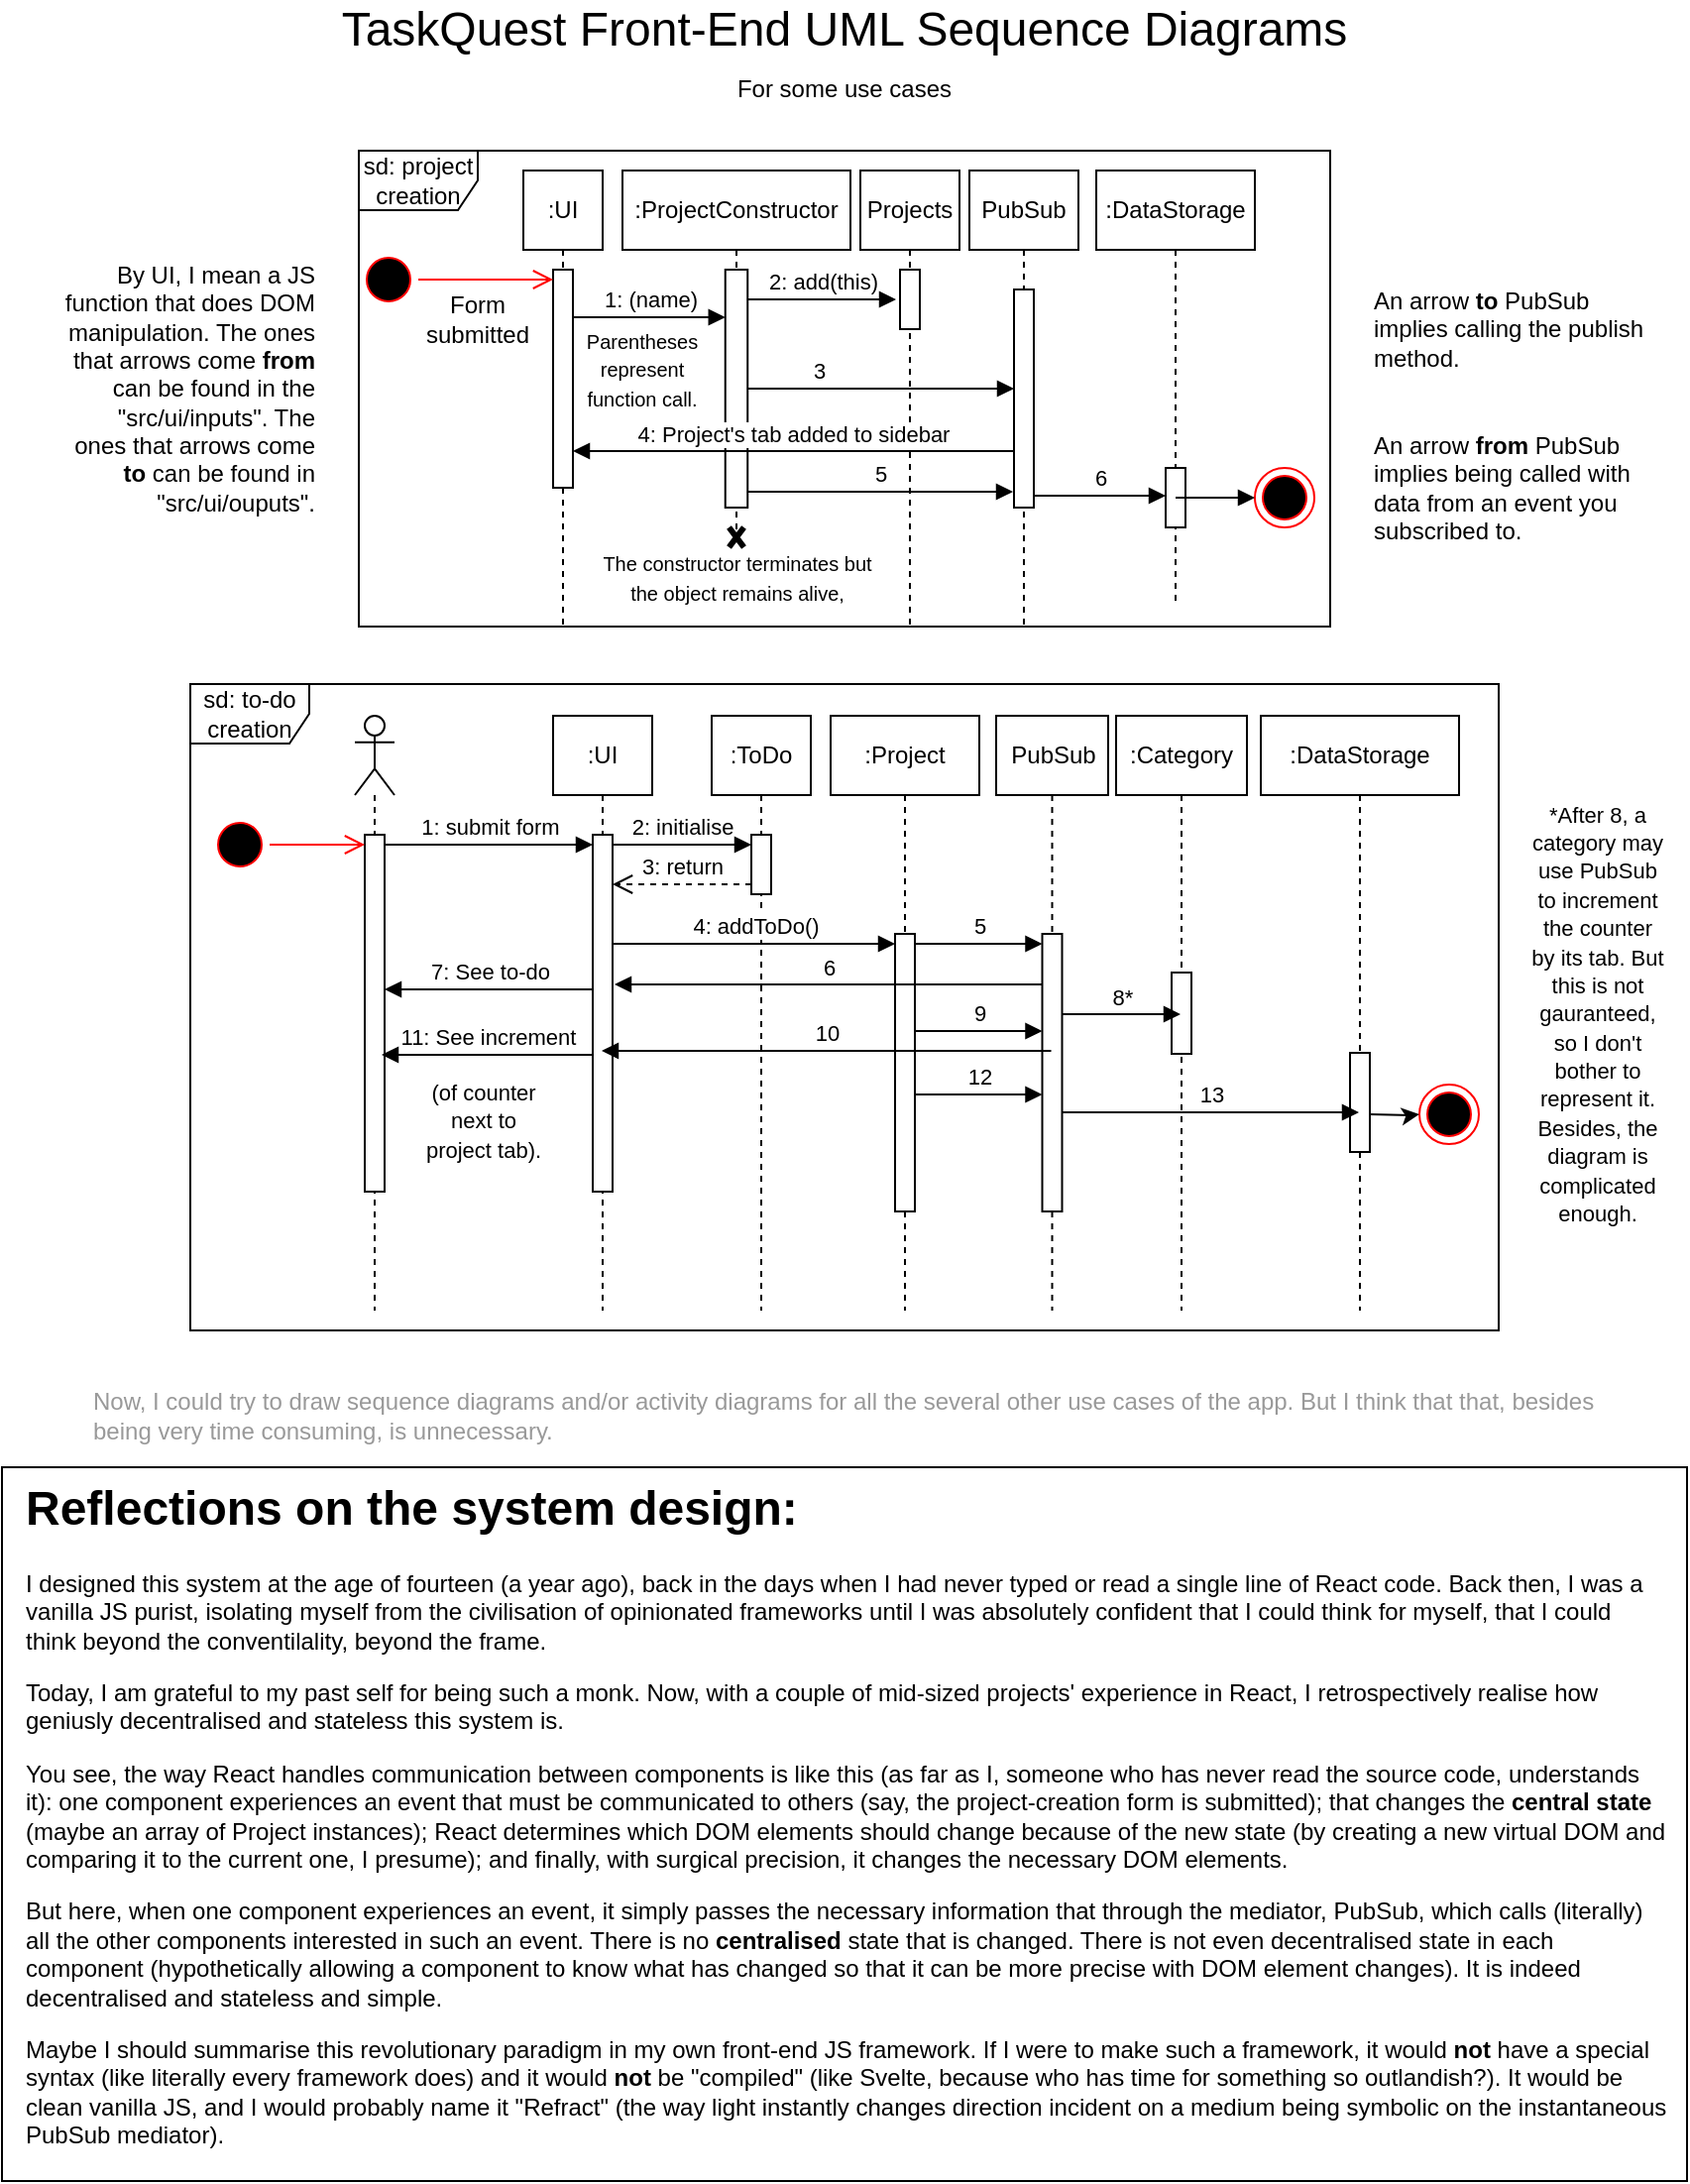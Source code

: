 <mxfile version="25.0.1">
  <diagram name="Page-1" id="2YBvvXClWsGukQMizWep">
    <mxGraphModel dx="1120" dy="547" grid="1" gridSize="10" guides="1" tooltips="1" connect="1" arrows="1" fold="1" page="1" pageScale="1" pageWidth="850" pageHeight="1100" math="0" shadow="0">
      <root>
        <mxCell id="0" />
        <mxCell id="1" parent="0" />
        <mxCell id="u3WzdAwqLOBnF8deBetn-1" value="&lt;font style=&quot;font-size: 24px;&quot;&gt;TaskQuest Front-End UML Sequence Diagrams&lt;/font&gt;" style="text;html=1;align=center;verticalAlign=middle;whiteSpace=wrap;rounded=0;" parent="1" vertex="1">
          <mxGeometry x="80" width="690" height="30" as="geometry" />
        </mxCell>
        <mxCell id="u3WzdAwqLOBnF8deBetn-41" value="sd: project creation" style="shape=umlFrame;whiteSpace=wrap;html=1;pointerEvents=0;" parent="1" vertex="1">
          <mxGeometry x="180" y="76" width="490" height="240" as="geometry" />
        </mxCell>
        <mxCell id="jNevdlU0T2KtlOtVJkwK-1" value=":UI" style="shape=umlLifeline;perimeter=lifelinePerimeter;whiteSpace=wrap;html=1;container=1;dropTarget=0;collapsible=0;recursiveResize=0;outlineConnect=0;portConstraint=eastwest;newEdgeStyle={&quot;curved&quot;:0,&quot;rounded&quot;:0};" parent="1" vertex="1">
          <mxGeometry x="263" y="86" width="40" height="230" as="geometry" />
        </mxCell>
        <mxCell id="jNevdlU0T2KtlOtVJkwK-2" value="" style="html=1;points=[[0,0,0,0,5],[0,1,0,0,-5],[1,0,0,0,5],[1,1,0,0,-5]];perimeter=orthogonalPerimeter;outlineConnect=0;targetShapes=umlLifeline;portConstraint=eastwest;newEdgeStyle={&quot;curved&quot;:0,&quot;rounded&quot;:0};" parent="jNevdlU0T2KtlOtVJkwK-1" vertex="1">
          <mxGeometry x="15" y="50" width="10" height="110" as="geometry" />
        </mxCell>
        <mxCell id="jNevdlU0T2KtlOtVJkwK-7" value="1: (name)" style="html=1;verticalAlign=bottom;endArrow=block;curved=0;rounded=0;" parent="1" edge="1">
          <mxGeometry width="80" relative="1" as="geometry">
            <mxPoint x="288" y="160" as="sourcePoint" />
            <mxPoint x="364.88" y="160" as="targetPoint" />
          </mxGeometry>
        </mxCell>
        <mxCell id="jNevdlU0T2KtlOtVJkwK-8" value=":ProjectConstructor" style="shape=umlLifeline;perimeter=lifelinePerimeter;whiteSpace=wrap;html=1;container=1;dropTarget=0;collapsible=0;recursiveResize=0;outlineConnect=0;portConstraint=eastwest;newEdgeStyle={&quot;curved&quot;:0,&quot;rounded&quot;:0};" parent="1" vertex="1">
          <mxGeometry x="313" y="86" width="115" height="190" as="geometry" />
        </mxCell>
        <mxCell id="jNevdlU0T2KtlOtVJkwK-15" value="" style="html=1;points=[[0,0,0,0,5],[0,1,0,0,-5],[1,0,0,0,5],[1,1,0,0,-5]];perimeter=orthogonalPerimeter;outlineConnect=0;targetShapes=umlLifeline;portConstraint=eastwest;newEdgeStyle={&quot;curved&quot;:0,&quot;rounded&quot;:0};" parent="jNevdlU0T2KtlOtVJkwK-8" vertex="1">
          <mxGeometry x="51.87" y="50" width="11.25" height="120" as="geometry" />
        </mxCell>
        <mxCell id="jNevdlU0T2KtlOtVJkwK-29" value="" style="shape=umlDestroy;whiteSpace=wrap;html=1;strokeWidth=3;targetShapes=umlLifeline;" parent="jNevdlU0T2KtlOtVJkwK-8" vertex="1">
          <mxGeometry x="53.75" y="180" width="7.5" height="10" as="geometry" />
        </mxCell>
        <mxCell id="jNevdlU0T2KtlOtVJkwK-16" value="" style="ellipse;html=1;shape=startState;fillColor=#000000;strokeColor=#ff0000;" parent="1" vertex="1">
          <mxGeometry x="180" y="126" width="30" height="30" as="geometry" />
        </mxCell>
        <mxCell id="jNevdlU0T2KtlOtVJkwK-17" value="" style="edgeStyle=orthogonalEdgeStyle;html=1;verticalAlign=bottom;endArrow=open;endSize=8;strokeColor=#ff0000;rounded=0;entryX=0;entryY=0;entryDx=0;entryDy=5;entryPerimeter=0;" parent="1" source="jNevdlU0T2KtlOtVJkwK-16" target="jNevdlU0T2KtlOtVJkwK-2" edge="1">
          <mxGeometry relative="1" as="geometry">
            <mxPoint x="283" y="151" as="targetPoint" />
          </mxGeometry>
        </mxCell>
        <mxCell id="jNevdlU0T2KtlOtVJkwK-18" value="Form submitted" style="text;html=1;align=center;verticalAlign=middle;whiteSpace=wrap;rounded=0;" parent="1" vertex="1">
          <mxGeometry x="210" y="146" width="60" height="30" as="geometry" />
        </mxCell>
        <mxCell id="jNevdlU0T2KtlOtVJkwK-19" value="Projects" style="shape=umlLifeline;perimeter=lifelinePerimeter;whiteSpace=wrap;html=1;container=1;dropTarget=0;collapsible=0;recursiveResize=0;outlineConnect=0;portConstraint=eastwest;newEdgeStyle={&quot;curved&quot;:0,&quot;rounded&quot;:0};" parent="1" vertex="1">
          <mxGeometry x="433" y="86" width="50" height="230" as="geometry" />
        </mxCell>
        <mxCell id="jNevdlU0T2KtlOtVJkwK-20" value="" style="html=1;points=[[0,0,0,0,5],[0,1,0,0,-5],[1,0,0,0,5],[1,1,0,0,-5]];perimeter=orthogonalPerimeter;outlineConnect=0;targetShapes=umlLifeline;portConstraint=eastwest;newEdgeStyle={&quot;curved&quot;:0,&quot;rounded&quot;:0};" parent="jNevdlU0T2KtlOtVJkwK-19" vertex="1">
          <mxGeometry x="20" y="50" width="10" height="30" as="geometry" />
        </mxCell>
        <mxCell id="jNevdlU0T2KtlOtVJkwK-21" value="2: add(this)" style="html=1;verticalAlign=bottom;endArrow=block;curved=0;rounded=0;entryX=-0.2;entryY=0.5;entryDx=0;entryDy=0;entryPerimeter=0;" parent="1" source="jNevdlU0T2KtlOtVJkwK-15" target="jNevdlU0T2KtlOtVJkwK-20" edge="1">
          <mxGeometry width="80" relative="1" as="geometry">
            <mxPoint x="503" y="186" as="sourcePoint" />
            <mxPoint x="583" y="186" as="targetPoint" />
          </mxGeometry>
        </mxCell>
        <mxCell id="jNevdlU0T2KtlOtVJkwK-23" value="PubSub" style="shape=umlLifeline;perimeter=lifelinePerimeter;whiteSpace=wrap;html=1;container=1;dropTarget=0;collapsible=0;recursiveResize=0;outlineConnect=0;portConstraint=eastwest;newEdgeStyle={&quot;curved&quot;:0,&quot;rounded&quot;:0};" parent="1" vertex="1">
          <mxGeometry x="488" y="86" width="55" height="230" as="geometry" />
        </mxCell>
        <mxCell id="jNevdlU0T2KtlOtVJkwK-24" value="" style="html=1;points=[[0,0,0,0,5],[0,1,0,0,-5],[1,0,0,0,5],[1,1,0,0,-5]];perimeter=orthogonalPerimeter;outlineConnect=0;targetShapes=umlLifeline;portConstraint=eastwest;newEdgeStyle={&quot;curved&quot;:0,&quot;rounded&quot;:0};" parent="jNevdlU0T2KtlOtVJkwK-23" vertex="1">
          <mxGeometry x="22.5" y="60" width="10" height="110" as="geometry" />
        </mxCell>
        <mxCell id="jNevdlU0T2KtlOtVJkwK-25" value="3" style="html=1;verticalAlign=bottom;endArrow=block;curved=0;rounded=0;" parent="1" source="jNevdlU0T2KtlOtVJkwK-15" target="jNevdlU0T2KtlOtVJkwK-24" edge="1">
          <mxGeometry x="-0.461" width="80" relative="1" as="geometry">
            <mxPoint x="503" y="186" as="sourcePoint" />
            <mxPoint x="513" y="186" as="targetPoint" />
            <mxPoint as="offset" />
          </mxGeometry>
        </mxCell>
        <mxCell id="jNevdlU0T2KtlOtVJkwK-26" value="&lt;font style=&quot;font-size: 10px;&quot;&gt;Parentheses represent function call.&lt;/font&gt;" style="text;html=1;align=center;verticalAlign=middle;whiteSpace=wrap;rounded=0;" parent="1" vertex="1">
          <mxGeometry x="293" y="166" width="60" height="40" as="geometry" />
        </mxCell>
        <mxCell id="jNevdlU0T2KtlOtVJkwK-27" value="4:&amp;nbsp;Project&#39;s tab added to sidebar" style="html=1;verticalAlign=bottom;endArrow=block;curved=0;rounded=0;" parent="1" edge="1">
          <mxGeometry width="80" relative="1" as="geometry">
            <mxPoint x="510.5" y="227.5" as="sourcePoint" />
            <mxPoint x="288" y="227.5" as="targetPoint" />
          </mxGeometry>
        </mxCell>
        <mxCell id="jNevdlU0T2KtlOtVJkwK-30" value="&lt;font style=&quot;font-size: 10px;&quot;&gt;The constructor terminates but the object remains alive,&lt;/font&gt;" style="text;html=1;align=center;verticalAlign=middle;whiteSpace=wrap;rounded=0;" parent="1" vertex="1">
          <mxGeometry x="300.5" y="276" width="140" height="30" as="geometry" />
        </mxCell>
        <mxCell id="jNevdlU0T2KtlOtVJkwK-37" value="sd: to-do creation" style="shape=umlFrame;whiteSpace=wrap;html=1;pointerEvents=0;" parent="1" vertex="1">
          <mxGeometry x="95" y="345" width="660" height="326" as="geometry" />
        </mxCell>
        <mxCell id="jNevdlU0T2KtlOtVJkwK-45" value=":UI" style="shape=umlLifeline;perimeter=lifelinePerimeter;whiteSpace=wrap;html=1;container=1;dropTarget=0;collapsible=0;recursiveResize=0;outlineConnect=0;portConstraint=eastwest;newEdgeStyle={&quot;curved&quot;:0,&quot;rounded&quot;:0};" parent="1" vertex="1">
          <mxGeometry x="278" y="361" width="50" height="300" as="geometry" />
        </mxCell>
        <mxCell id="jNevdlU0T2KtlOtVJkwK-46" value="" style="html=1;points=[[0,0,0,0,5],[0,1,0,0,-5],[1,0,0,0,5],[1,1,0,0,-5]];perimeter=orthogonalPerimeter;outlineConnect=0;targetShapes=umlLifeline;portConstraint=eastwest;newEdgeStyle={&quot;curved&quot;:0,&quot;rounded&quot;:0};" parent="jNevdlU0T2KtlOtVJkwK-45" vertex="1">
          <mxGeometry x="20" y="60" width="10" height="180" as="geometry" />
        </mxCell>
        <mxCell id="jNevdlU0T2KtlOtVJkwK-49" value=":ToDo" style="shape=umlLifeline;perimeter=lifelinePerimeter;whiteSpace=wrap;html=1;container=1;dropTarget=0;collapsible=0;recursiveResize=0;outlineConnect=0;portConstraint=eastwest;newEdgeStyle={&quot;curved&quot;:0,&quot;rounded&quot;:0};" parent="1" vertex="1">
          <mxGeometry x="358" y="361" width="50" height="300" as="geometry" />
        </mxCell>
        <mxCell id="jNevdlU0T2KtlOtVJkwK-50" value="" style="html=1;points=[[0,0,0,0,5],[0,1,0,0,-5],[1,0,0,0,5],[1,1,0,0,-5]];perimeter=orthogonalPerimeter;outlineConnect=0;targetShapes=umlLifeline;portConstraint=eastwest;newEdgeStyle={&quot;curved&quot;:0,&quot;rounded&quot;:0};" parent="jNevdlU0T2KtlOtVJkwK-49" vertex="1">
          <mxGeometry x="20" y="60" width="10" height="30" as="geometry" />
        </mxCell>
        <mxCell id="jNevdlU0T2KtlOtVJkwK-51" value="2: initialise" style="html=1;verticalAlign=bottom;endArrow=block;curved=0;rounded=0;entryX=0;entryY=0;entryDx=0;entryDy=5;" parent="1" source="jNevdlU0T2KtlOtVJkwK-46" target="jNevdlU0T2KtlOtVJkwK-50" edge="1">
          <mxGeometry relative="1" as="geometry">
            <mxPoint x="278" y="556" as="sourcePoint" />
          </mxGeometry>
        </mxCell>
        <mxCell id="jNevdlU0T2KtlOtVJkwK-52" value="3: return" style="html=1;verticalAlign=bottom;endArrow=open;dashed=1;endSize=8;curved=0;rounded=0;exitX=0;exitY=1;exitDx=0;exitDy=-5;exitPerimeter=0;" parent="1" source="jNevdlU0T2KtlOtVJkwK-50" target="jNevdlU0T2KtlOtVJkwK-46" edge="1">
          <mxGeometry relative="1" as="geometry">
            <mxPoint x="278" y="626" as="targetPoint" />
          </mxGeometry>
        </mxCell>
        <mxCell id="jNevdlU0T2KtlOtVJkwK-54" value=":Project" style="shape=umlLifeline;perimeter=lifelinePerimeter;whiteSpace=wrap;html=1;container=1;dropTarget=0;collapsible=0;recursiveResize=0;outlineConnect=0;portConstraint=eastwest;newEdgeStyle={&quot;curved&quot;:0,&quot;rounded&quot;:0};" parent="1" vertex="1">
          <mxGeometry x="418" y="361" width="75" height="300" as="geometry" />
        </mxCell>
        <mxCell id="jNevdlU0T2KtlOtVJkwK-55" value="" style="html=1;points=[[0,0,0,0,5],[0,1,0,0,-5],[1,0,0,0,5],[1,1,0,0,-5]];perimeter=orthogonalPerimeter;outlineConnect=0;targetShapes=umlLifeline;portConstraint=eastwest;newEdgeStyle={&quot;curved&quot;:0,&quot;rounded&quot;:0};" parent="jNevdlU0T2KtlOtVJkwK-54" vertex="1">
          <mxGeometry x="32.5" y="110" width="10" height="140" as="geometry" />
        </mxCell>
        <mxCell id="jNevdlU0T2KtlOtVJkwK-56" value="4: addToDo()" style="html=1;verticalAlign=bottom;endArrow=block;curved=0;rounded=0;entryX=0;entryY=0;entryDx=0;entryDy=5;entryPerimeter=0;" parent="1" source="jNevdlU0T2KtlOtVJkwK-46" target="jNevdlU0T2KtlOtVJkwK-55" edge="1">
          <mxGeometry width="80" relative="1" as="geometry">
            <mxPoint x="308" y="470.5" as="sourcePoint" />
            <mxPoint x="418" y="471" as="targetPoint" />
          </mxGeometry>
        </mxCell>
        <mxCell id="jNevdlU0T2KtlOtVJkwK-57" value="" style="ellipse;html=1;shape=endState;fillColor=#000000;strokeColor=#ff0000;" parent="1" vertex="1">
          <mxGeometry x="632" y="236" width="30" height="30" as="geometry" />
        </mxCell>
        <mxCell id="jNevdlU0T2KtlOtVJkwK-61" value="PubSub" style="shape=umlLifeline;perimeter=lifelinePerimeter;whiteSpace=wrap;html=1;container=1;dropTarget=0;collapsible=0;recursiveResize=0;outlineConnect=0;portConstraint=eastwest;newEdgeStyle={&quot;curved&quot;:0,&quot;rounded&quot;:0};" parent="1" vertex="1">
          <mxGeometry x="501.5" y="361" width="56.5" height="300" as="geometry" />
        </mxCell>
        <mxCell id="jNevdlU0T2KtlOtVJkwK-63" value="" style="html=1;points=[[0,0,0,0,5],[0,1,0,0,-5],[1,0,0,0,5],[1,1,0,0,-5]];perimeter=orthogonalPerimeter;outlineConnect=0;targetShapes=umlLifeline;portConstraint=eastwest;newEdgeStyle={&quot;curved&quot;:0,&quot;rounded&quot;:0};" parent="jNevdlU0T2KtlOtVJkwK-61" vertex="1">
          <mxGeometry x="23.25" y="110" width="10" height="140" as="geometry" />
        </mxCell>
        <mxCell id="jNevdlU0T2KtlOtVJkwK-67" value="An arrow &lt;b&gt;to&lt;/b&gt;&amp;nbsp;PubSub implies calling the publish method." style="text;html=1;align=left;verticalAlign=middle;whiteSpace=wrap;rounded=0;" parent="1" vertex="1">
          <mxGeometry x="690" y="146" width="150" height="40" as="geometry" />
        </mxCell>
        <mxCell id="jNevdlU0T2KtlOtVJkwK-68" value="An arrow &lt;b&gt;from&lt;/b&gt;&amp;nbsp;PubSub implies being called with data from an event you subscribed to." style="text;html=1;align=left;verticalAlign=middle;whiteSpace=wrap;rounded=0;" parent="1" vertex="1">
          <mxGeometry x="690" y="226" width="150" height="40" as="geometry" />
        </mxCell>
        <mxCell id="jNevdlU0T2KtlOtVJkwK-69" value="" style="shape=umlLifeline;perimeter=lifelinePerimeter;whiteSpace=wrap;html=1;container=1;dropTarget=0;collapsible=0;recursiveResize=0;outlineConnect=0;portConstraint=eastwest;newEdgeStyle={&quot;curved&quot;:0,&quot;rounded&quot;:0};participant=umlActor;" parent="1" vertex="1">
          <mxGeometry x="178" y="361" width="20" height="300" as="geometry" />
        </mxCell>
        <mxCell id="jNevdlU0T2KtlOtVJkwK-70" value="" style="html=1;points=[[0,0,0,0,5],[0,1,0,0,-5],[1,0,0,0,5],[1,1,0,0,-5]];perimeter=orthogonalPerimeter;outlineConnect=0;targetShapes=umlLifeline;portConstraint=eastwest;newEdgeStyle={&quot;curved&quot;:0,&quot;rounded&quot;:0};" parent="jNevdlU0T2KtlOtVJkwK-69" vertex="1">
          <mxGeometry x="5" y="60" width="10" height="180" as="geometry" />
        </mxCell>
        <mxCell id="jNevdlU0T2KtlOtVJkwK-71" value="1: submit form" style="html=1;verticalAlign=bottom;endArrow=block;curved=0;rounded=0;exitX=1;exitY=0;exitDx=0;exitDy=5;exitPerimeter=0;entryX=0;entryY=0;entryDx=0;entryDy=5;entryPerimeter=0;" parent="1" source="jNevdlU0T2KtlOtVJkwK-70" target="jNevdlU0T2KtlOtVJkwK-46" edge="1">
          <mxGeometry width="80" relative="1" as="geometry">
            <mxPoint x="338" y="471" as="sourcePoint" />
            <mxPoint x="418" y="471" as="targetPoint" />
          </mxGeometry>
        </mxCell>
        <mxCell id="jNevdlU0T2KtlOtVJkwK-73" value="5" style="html=1;verticalAlign=bottom;endArrow=block;curved=0;rounded=0;exitX=1;exitY=0;exitDx=0;exitDy=5;exitPerimeter=0;entryX=0;entryY=0;entryDx=0;entryDy=5;entryPerimeter=0;" parent="1" source="jNevdlU0T2KtlOtVJkwK-55" target="jNevdlU0T2KtlOtVJkwK-63" edge="1">
          <mxGeometry width="80" relative="1" as="geometry">
            <mxPoint x="288" y="460" as="sourcePoint" />
            <mxPoint x="528" y="824" as="targetPoint" />
          </mxGeometry>
        </mxCell>
        <mxCell id="jNevdlU0T2KtlOtVJkwK-74" value="By UI, I mean a JS function that does DOM manipulation. The ones that arrows come &lt;b&gt;from&lt;/b&gt; can be found in the &quot;src/ui/inputs&quot;. The ones that arrows come &lt;b&gt;to&lt;/b&gt;&amp;nbsp;can be found in &quot;src/ui/ouputs&quot;." style="text;html=1;align=right;verticalAlign=middle;whiteSpace=wrap;rounded=0;" parent="1" vertex="1">
          <mxGeometry x="30" y="128.5" width="130" height="135" as="geometry" />
        </mxCell>
        <mxCell id="jNevdlU0T2KtlOtVJkwK-76" value="6" style="html=1;verticalAlign=bottom;endArrow=block;curved=0;rounded=0;" parent="1" edge="1">
          <mxGeometry width="80" relative="1" as="geometry">
            <mxPoint x="524.75" y="496.5" as="sourcePoint" />
            <mxPoint x="309" y="496.5" as="targetPoint" />
          </mxGeometry>
        </mxCell>
        <mxCell id="jNevdlU0T2KtlOtVJkwK-78" value="9" style="html=1;verticalAlign=bottom;endArrow=block;curved=0;rounded=0;exitX=1;exitY=1;exitDx=0;exitDy=-5;exitPerimeter=0;" parent="1" edge="1">
          <mxGeometry width="80" relative="1" as="geometry">
            <mxPoint x="460.5" y="520" as="sourcePoint" />
            <mxPoint x="524.75" y="520" as="targetPoint" />
          </mxGeometry>
        </mxCell>
        <mxCell id="jNevdlU0T2KtlOtVJkwK-80" value="10" style="html=1;verticalAlign=bottom;endArrow=block;curved=0;rounded=0;" parent="1" edge="1">
          <mxGeometry width="80" relative="1" as="geometry">
            <mxPoint x="529.25" y="530" as="sourcePoint" />
            <mxPoint x="302.5" y="530" as="targetPoint" />
          </mxGeometry>
        </mxCell>
        <mxCell id="jNevdlU0T2KtlOtVJkwK-82" value="7: See to-do" style="html=1;verticalAlign=bottom;endArrow=block;curved=0;rounded=0;" parent="1" edge="1">
          <mxGeometry width="80" relative="1" as="geometry">
            <mxPoint x="298" y="499" as="sourcePoint" />
            <mxPoint x="193" y="499" as="targetPoint" />
          </mxGeometry>
        </mxCell>
        <mxCell id="jNevdlU0T2KtlOtVJkwK-84" value="11: See increment" style="html=1;verticalAlign=bottom;endArrow=block;curved=0;rounded=0;" parent="1" edge="1">
          <mxGeometry width="80" relative="1" as="geometry">
            <mxPoint x="298" y="532" as="sourcePoint" />
            <mxPoint x="191.5" y="532" as="targetPoint" />
          </mxGeometry>
        </mxCell>
        <mxCell id="jNevdlU0T2KtlOtVJkwK-85" value="&lt;font style=&quot;font-size: 11px;&quot;&gt;(of counter next to project tab).&lt;/font&gt;" style="text;html=1;align=center;verticalAlign=middle;whiteSpace=wrap;rounded=0;" parent="1" vertex="1">
          <mxGeometry x="208" y="540" width="70" height="50" as="geometry" />
        </mxCell>
        <mxCell id="jNevdlU0T2KtlOtVJkwK-86" value=":Category" style="shape=umlLifeline;perimeter=lifelinePerimeter;whiteSpace=wrap;html=1;container=1;dropTarget=0;collapsible=0;recursiveResize=0;outlineConnect=0;portConstraint=eastwest;newEdgeStyle={&quot;curved&quot;:0,&quot;rounded&quot;:0};" parent="1" vertex="1">
          <mxGeometry x="562" y="361" width="66" height="300" as="geometry" />
        </mxCell>
        <mxCell id="jNevdlU0T2KtlOtVJkwK-88" value="" style="html=1;points=[[0,0,0,0,5],[0,1,0,0,-5],[1,0,0,0,5],[1,1,0,0,-5]];perimeter=orthogonalPerimeter;outlineConnect=0;targetShapes=umlLifeline;portConstraint=eastwest;newEdgeStyle={&quot;curved&quot;:0,&quot;rounded&quot;:0};" parent="jNevdlU0T2KtlOtVJkwK-86" vertex="1">
          <mxGeometry x="28" y="129.5" width="10" height="41" as="geometry" />
        </mxCell>
        <mxCell id="jNevdlU0T2KtlOtVJkwK-87" value="8*" style="html=1;verticalAlign=bottom;endArrow=block;curved=0;rounded=0;" parent="1" edge="1">
          <mxGeometry width="80" relative="1" as="geometry">
            <mxPoint x="535" y="511.5" as="sourcePoint" />
            <mxPoint x="594.5" y="511.5" as="targetPoint" />
          </mxGeometry>
        </mxCell>
        <mxCell id="jNevdlU0T2KtlOtVJkwK-89" value="&lt;font style=&quot;font-size: 11px;&quot;&gt;*After 8, a category may use PubSub to increment the counter by its tab. But this is not gauranteed, so I don&#39;t bother to represent it. Besides, the diagram is complicated enough.&lt;/font&gt;" style="text;html=1;align=center;verticalAlign=middle;whiteSpace=wrap;rounded=0;" parent="1" vertex="1">
          <mxGeometry x="770" y="398" width="70" height="226" as="geometry" />
        </mxCell>
        <mxCell id="jNevdlU0T2KtlOtVJkwK-90" value="12" style="html=1;verticalAlign=bottom;endArrow=block;curved=0;rounded=0;" parent="1" edge="1">
          <mxGeometry width="80" relative="1" as="geometry">
            <mxPoint x="460.5" y="552" as="sourcePoint" />
            <mxPoint x="524.75" y="552" as="targetPoint" />
          </mxGeometry>
        </mxCell>
        <mxCell id="jNevdlU0T2KtlOtVJkwK-91" value=":DataStorage" style="shape=umlLifeline;perimeter=lifelinePerimeter;whiteSpace=wrap;html=1;container=1;dropTarget=0;collapsible=0;recursiveResize=0;outlineConnect=0;portConstraint=eastwest;newEdgeStyle={&quot;curved&quot;:0,&quot;rounded&quot;:0};" parent="1" vertex="1">
          <mxGeometry x="635" y="361" width="100" height="300" as="geometry" />
        </mxCell>
        <mxCell id="jNevdlU0T2KtlOtVJkwK-92" value="" style="html=1;points=[[0,0,0,0,5],[0,1,0,0,-5],[1,0,0,0,5],[1,1,0,0,-5]];perimeter=orthogonalPerimeter;outlineConnect=0;targetShapes=umlLifeline;portConstraint=eastwest;newEdgeStyle={&quot;curved&quot;:0,&quot;rounded&quot;:0};" parent="jNevdlU0T2KtlOtVJkwK-91" vertex="1">
          <mxGeometry x="45" y="170" width="10" height="50" as="geometry" />
        </mxCell>
        <mxCell id="jNevdlU0T2KtlOtVJkwK-93" value="13" style="html=1;verticalAlign=bottom;endArrow=block;curved=0;rounded=0;" parent="1" edge="1">
          <mxGeometry width="80" relative="1" as="geometry">
            <mxPoint x="535" y="561" as="sourcePoint" />
            <mxPoint x="684.5" y="561" as="targetPoint" />
          </mxGeometry>
        </mxCell>
        <mxCell id="jNevdlU0T2KtlOtVJkwK-96" value="" style="ellipse;html=1;shape=startState;fillColor=#000000;strokeColor=#ff0000;" parent="1" vertex="1">
          <mxGeometry x="105" y="411" width="30" height="30" as="geometry" />
        </mxCell>
        <mxCell id="jNevdlU0T2KtlOtVJkwK-97" value="" style="edgeStyle=orthogonalEdgeStyle;html=1;verticalAlign=bottom;endArrow=open;endSize=8;strokeColor=#ff0000;rounded=0;entryX=0;entryY=0;entryDx=0;entryDy=5;entryPerimeter=0;" parent="1" source="jNevdlU0T2KtlOtVJkwK-96" target="jNevdlU0T2KtlOtVJkwK-70" edge="1">
          <mxGeometry relative="1" as="geometry">
            <mxPoint x="380" y="571" as="targetPoint" />
          </mxGeometry>
        </mxCell>
        <mxCell id="jNevdlU0T2KtlOtVJkwK-98" value="" style="ellipse;html=1;shape=endState;fillColor=#000000;strokeColor=#ff0000;" parent="1" vertex="1">
          <mxGeometry x="715" y="547" width="30" height="30" as="geometry" />
        </mxCell>
        <mxCell id="jNevdlU0T2KtlOtVJkwK-99" value="" style="edgeStyle=orthogonalEdgeStyle;rounded=0;orthogonalLoop=1;jettySize=auto;html=1;curved=0;" parent="1" target="jNevdlU0T2KtlOtVJkwK-98" edge="1">
          <mxGeometry relative="1" as="geometry">
            <mxPoint x="690" y="562" as="sourcePoint" />
          </mxGeometry>
        </mxCell>
        <mxCell id="4P7bqzfFCjQpMGWYztmm-1" value=":DataStorage" style="shape=umlLifeline;perimeter=lifelinePerimeter;whiteSpace=wrap;html=1;container=1;dropTarget=0;collapsible=0;recursiveResize=0;outlineConnect=0;portConstraint=eastwest;newEdgeStyle={&quot;curved&quot;:0,&quot;rounded&quot;:0};" parent="1" vertex="1">
          <mxGeometry x="552" y="86" width="80" height="220" as="geometry" />
        </mxCell>
        <mxCell id="4P7bqzfFCjQpMGWYztmm-3" value="" style="html=1;points=[[0,0,0,0,5],[0,1,0,0,-5],[1,0,0,0,5],[1,1,0,0,-5]];perimeter=orthogonalPerimeter;outlineConnect=0;targetShapes=umlLifeline;portConstraint=eastwest;newEdgeStyle={&quot;curved&quot;:0,&quot;rounded&quot;:0};" parent="4P7bqzfFCjQpMGWYztmm-1" vertex="1">
          <mxGeometry x="35" y="150" width="10" height="30" as="geometry" />
        </mxCell>
        <mxCell id="4P7bqzfFCjQpMGWYztmm-2" value="5" style="html=1;verticalAlign=bottom;endArrow=block;curved=0;rounded=0;exitX=0.989;exitY=0.9;exitDx=0;exitDy=0;exitPerimeter=0;" parent="1" edge="1">
          <mxGeometry width="80" relative="1" as="geometry">
            <mxPoint x="375.996" y="248" as="sourcePoint" />
            <mxPoint x="510" y="248" as="targetPoint" />
          </mxGeometry>
        </mxCell>
        <mxCell id="4P7bqzfFCjQpMGWYztmm-4" value="6" style="html=1;verticalAlign=bottom;endArrow=block;curved=0;rounded=0;" parent="1" target="4P7bqzfFCjQpMGWYztmm-3" edge="1">
          <mxGeometry width="80" relative="1" as="geometry">
            <mxPoint x="520" y="250" as="sourcePoint" />
            <mxPoint x="582.5" y="250" as="targetPoint" />
          </mxGeometry>
        </mxCell>
        <mxCell id="4P7bqzfFCjQpMGWYztmm-5" value="" style="html=1;verticalAlign=bottom;endArrow=block;curved=0;rounded=0;entryX=0;entryY=0.5;entryDx=0;entryDy=0;" parent="1" source="4P7bqzfFCjQpMGWYztmm-1" target="jNevdlU0T2KtlOtVJkwK-57" edge="1">
          <mxGeometry width="80" relative="1" as="geometry">
            <mxPoint x="570" y="290.5" as="sourcePoint" />
            <mxPoint x="650" y="290.5" as="targetPoint" />
          </mxGeometry>
        </mxCell>
        <mxCell id="aMAEFXFLOvGsKEkJi0gM-1" value="For some use cases" style="text;html=1;align=center;verticalAlign=middle;whiteSpace=wrap;rounded=0;" vertex="1" parent="1">
          <mxGeometry x="355" y="30" width="140" height="30" as="geometry" />
        </mxCell>
        <mxCell id="aMAEFXFLOvGsKEkJi0gM-2" value="&lt;font color=&quot;#999999&quot;&gt;Now, I could try to draw sequence diagrams and/or activity diagrams for all the several other use cases of the app. But I think that that, besides being very time consuming, is unnecessary.&lt;/font&gt;" style="text;html=1;align=left;verticalAlign=middle;whiteSpace=wrap;rounded=0;" vertex="1" parent="1">
          <mxGeometry x="44" y="698" width="762" height="32" as="geometry" />
        </mxCell>
        <mxCell id="aMAEFXFLOvGsKEkJi0gM-4" value="" style="rounded=0;whiteSpace=wrap;html=1;" vertex="1" parent="1">
          <mxGeometry y="740" width="850" height="360" as="geometry" />
        </mxCell>
        <mxCell id="aMAEFXFLOvGsKEkJi0gM-5" value="&lt;h1 style=&quot;margin-top: 0px;&quot;&gt;Reflections on the system design:&lt;/h1&gt;&lt;p&gt;I designed this system at the age of fourteen (a year ago), back in the days when I had never typed or read a single line of React code. Back then, I was a vanilla JS purist, isolating myself from the civilisation of opinionated frameworks until I was absolutely confident that I could think for myself, that I could think beyond the conventilality, beyond the frame.&lt;br&gt;&lt;/p&gt;&lt;p&gt;Today, I am grateful to my past self for being such a monk. Now, with a couple of mid-sized projects&#39; experience in React, I retrospectively realise how geniusly decentralised and stateless this system is.&lt;/p&gt;&lt;p&gt;You see, the way React handles communication between components is like this (as far as I, someone who has never read the source code, understands it): one component experiences an event that must be communicated to others (say, the project-creation form is submitted); that changes the &lt;b&gt;central state &lt;/b&gt;(maybe an array of Project instances); React determines which DOM elements should change because of the new state (by creating a new virtual DOM and comparing it to the current one, I presume); and finally, with surgical precision, it changes the necessary DOM elements.&lt;/p&gt;&lt;p&gt;But here, when one component experiences an event, it simply passes the necessary information that through the mediator, PubSub, which calls (literally) all the other components interested in such an event. There is no &lt;b&gt;centralised&lt;/b&gt; state that is changed. There is not even decentralised state in each component (hypothetically allowing a component to know what has changed so that it can be more precise with DOM element changes). It is indeed decentralised and stateless and simple.&lt;/p&gt;&lt;p&gt;Maybe I should summarise this revolutionary paradigm in my own front-end JS framework. If I were to make such a framework, it would &lt;b&gt;not&lt;/b&gt;&amp;nbsp;have a special syntax (like literally every framework does) and it would &lt;b&gt;not&lt;/b&gt; be &quot;compiled&quot; (like Svelte, because who has time for something so outlandish?). It would be clean vanilla JS, and I would probably name it &quot;Refract&quot; (the way light instantly changes direction incident on a medium being symbolic on the instantaneous PubSub mediator).&lt;/p&gt;" style="text;html=1;whiteSpace=wrap;overflow=hidden;rounded=0;" vertex="1" parent="1">
          <mxGeometry x="10" y="740" width="830" height="350" as="geometry" />
        </mxCell>
      </root>
    </mxGraphModel>
  </diagram>
</mxfile>
